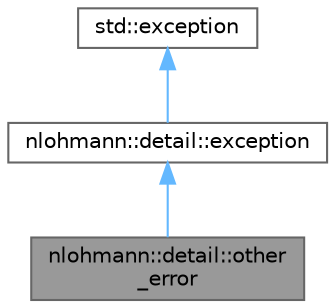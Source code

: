 digraph "nlohmann::detail::other_error"
{
 // LATEX_PDF_SIZE
  bgcolor="transparent";
  edge [fontname=Helvetica,fontsize=10,labelfontname=Helvetica,labelfontsize=10];
  node [fontname=Helvetica,fontsize=10,shape=box,height=0.2,width=0.4];
  Node1 [id="Node000001",label="nlohmann::detail::other\l_error",height=0.2,width=0.4,color="gray40", fillcolor="grey60", style="filled", fontcolor="black",tooltip="exception indicating other library errors"];
  Node2 -> Node1 [id="edge3_Node000001_Node000002",dir="back",color="steelblue1",style="solid",tooltip=" "];
  Node2 [id="Node000002",label="nlohmann::detail::exception",height=0.2,width=0.4,color="gray40", fillcolor="white", style="filled",URL="$classnlohmann_1_1detail_1_1exception.html",tooltip="general exception of the basic_json class"];
  Node3 -> Node2 [id="edge4_Node000002_Node000003",dir="back",color="steelblue1",style="solid",tooltip=" "];
  Node3 [id="Node000003",label="std::exception",height=0.2,width=0.4,color="gray40", fillcolor="white", style="filled",tooltip=" "];
}
